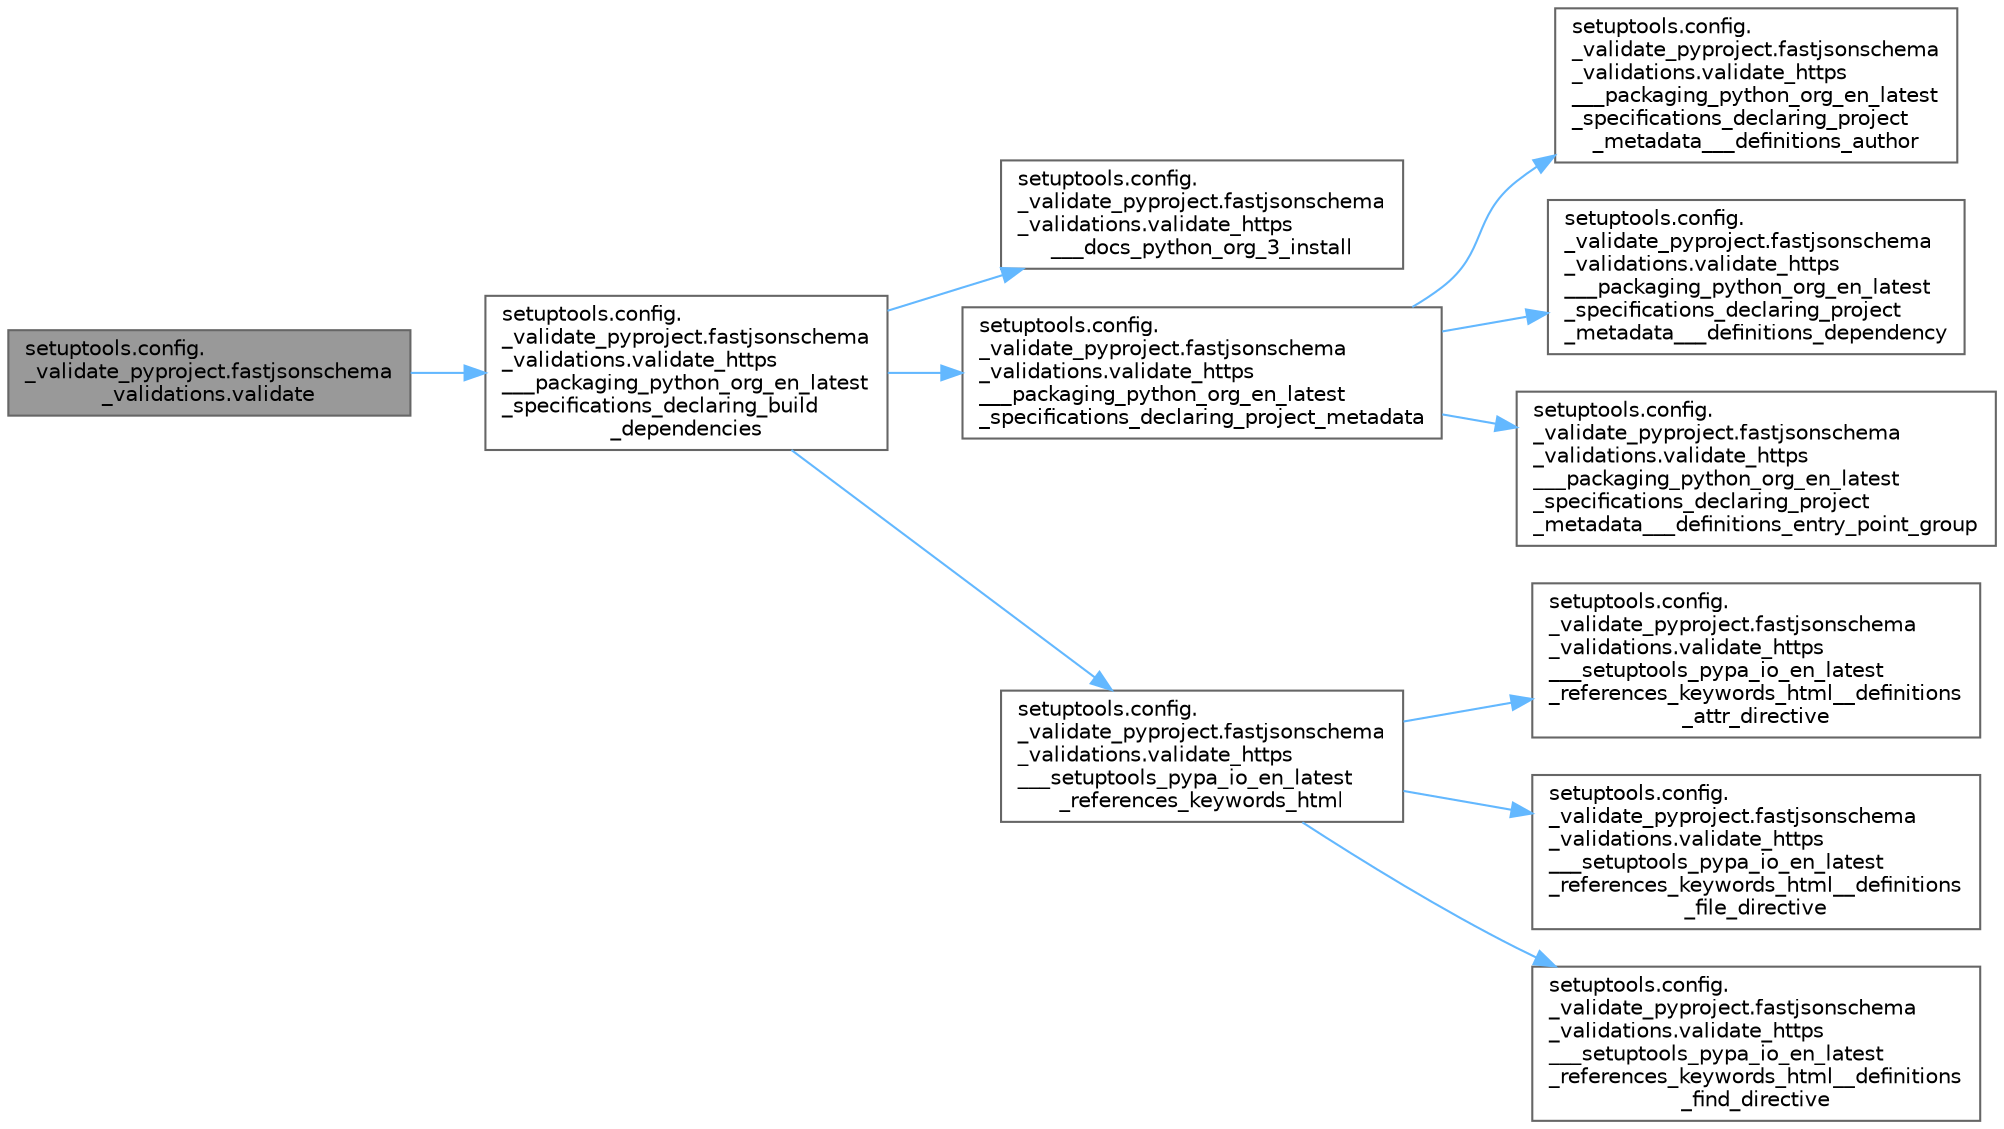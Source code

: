 digraph "setuptools.config._validate_pyproject.fastjsonschema_validations.validate"
{
 // LATEX_PDF_SIZE
  bgcolor="transparent";
  edge [fontname=Helvetica,fontsize=10,labelfontname=Helvetica,labelfontsize=10];
  node [fontname=Helvetica,fontsize=10,shape=box,height=0.2,width=0.4];
  rankdir="LR";
  Node1 [id="Node000001",label="setuptools.config.\l_validate_pyproject.fastjsonschema\l_validations.validate",height=0.2,width=0.4,color="gray40", fillcolor="grey60", style="filled", fontcolor="black",tooltip=" "];
  Node1 -> Node2 [id="edge1_Node000001_Node000002",color="steelblue1",style="solid",tooltip=" "];
  Node2 [id="Node000002",label="setuptools.config.\l_validate_pyproject.fastjsonschema\l_validations.validate_https\l___packaging_python_org_en_latest\l_specifications_declaring_build\l_dependencies",height=0.2,width=0.4,color="grey40", fillcolor="white", style="filled",URL="$namespacesetuptools_1_1config_1_1__validate__pyproject_1_1fastjsonschema__validations.html#ab8ff64944321876021376f4b130ea34c",tooltip=" "];
  Node2 -> Node3 [id="edge2_Node000002_Node000003",color="steelblue1",style="solid",tooltip=" "];
  Node3 [id="Node000003",label="setuptools.config.\l_validate_pyproject.fastjsonschema\l_validations.validate_https\l___docs_python_org_3_install",height=0.2,width=0.4,color="grey40", fillcolor="white", style="filled",URL="$namespacesetuptools_1_1config_1_1__validate__pyproject_1_1fastjsonschema__validations.html#a47d29127cfd68645324a4e3fcd9bfbc3",tooltip=" "];
  Node2 -> Node4 [id="edge3_Node000002_Node000004",color="steelblue1",style="solid",tooltip=" "];
  Node4 [id="Node000004",label="setuptools.config.\l_validate_pyproject.fastjsonschema\l_validations.validate_https\l___packaging_python_org_en_latest\l_specifications_declaring_project_metadata",height=0.2,width=0.4,color="grey40", fillcolor="white", style="filled",URL="$namespacesetuptools_1_1config_1_1__validate__pyproject_1_1fastjsonschema__validations.html#a01bd0e4665ae55ee8fe1d513c0e0e72e",tooltip=" "];
  Node4 -> Node5 [id="edge4_Node000004_Node000005",color="steelblue1",style="solid",tooltip=" "];
  Node5 [id="Node000005",label="setuptools.config.\l_validate_pyproject.fastjsonschema\l_validations.validate_https\l___packaging_python_org_en_latest\l_specifications_declaring_project\l_metadata___definitions_author",height=0.2,width=0.4,color="grey40", fillcolor="white", style="filled",URL="$namespacesetuptools_1_1config_1_1__validate__pyproject_1_1fastjsonschema__validations.html#a85d708aa368b3b398a19a0ae9833b5f2",tooltip=" "];
  Node4 -> Node6 [id="edge5_Node000004_Node000006",color="steelblue1",style="solid",tooltip=" "];
  Node6 [id="Node000006",label="setuptools.config.\l_validate_pyproject.fastjsonschema\l_validations.validate_https\l___packaging_python_org_en_latest\l_specifications_declaring_project\l_metadata___definitions_dependency",height=0.2,width=0.4,color="grey40", fillcolor="white", style="filled",URL="$namespacesetuptools_1_1config_1_1__validate__pyproject_1_1fastjsonschema__validations.html#ac0f671600ed334168cf84b0dd696f8c6",tooltip=" "];
  Node4 -> Node7 [id="edge6_Node000004_Node000007",color="steelblue1",style="solid",tooltip=" "];
  Node7 [id="Node000007",label="setuptools.config.\l_validate_pyproject.fastjsonschema\l_validations.validate_https\l___packaging_python_org_en_latest\l_specifications_declaring_project\l_metadata___definitions_entry_point_group",height=0.2,width=0.4,color="grey40", fillcolor="white", style="filled",URL="$namespacesetuptools_1_1config_1_1__validate__pyproject_1_1fastjsonschema__validations.html#afeea42718c41a39cf239fea44e8dfff3",tooltip=" "];
  Node2 -> Node8 [id="edge7_Node000002_Node000008",color="steelblue1",style="solid",tooltip=" "];
  Node8 [id="Node000008",label="setuptools.config.\l_validate_pyproject.fastjsonschema\l_validations.validate_https\l___setuptools_pypa_io_en_latest\l_references_keywords_html",height=0.2,width=0.4,color="grey40", fillcolor="white", style="filled",URL="$namespacesetuptools_1_1config_1_1__validate__pyproject_1_1fastjsonschema__validations.html#aa8e22e7eb720c52813acda1931dd612e",tooltip=" "];
  Node8 -> Node9 [id="edge8_Node000008_Node000009",color="steelblue1",style="solid",tooltip=" "];
  Node9 [id="Node000009",label="setuptools.config.\l_validate_pyproject.fastjsonschema\l_validations.validate_https\l___setuptools_pypa_io_en_latest\l_references_keywords_html__definitions\l_attr_directive",height=0.2,width=0.4,color="grey40", fillcolor="white", style="filled",URL="$namespacesetuptools_1_1config_1_1__validate__pyproject_1_1fastjsonschema__validations.html#a9f4d24063fae792edae548e6b80872e5",tooltip=" "];
  Node8 -> Node10 [id="edge9_Node000008_Node000010",color="steelblue1",style="solid",tooltip=" "];
  Node10 [id="Node000010",label="setuptools.config.\l_validate_pyproject.fastjsonschema\l_validations.validate_https\l___setuptools_pypa_io_en_latest\l_references_keywords_html__definitions\l_file_directive",height=0.2,width=0.4,color="grey40", fillcolor="white", style="filled",URL="$namespacesetuptools_1_1config_1_1__validate__pyproject_1_1fastjsonschema__validations.html#a5b745879b3cd5816a92b3d47bb17f4b4",tooltip=" "];
  Node8 -> Node11 [id="edge10_Node000008_Node000011",color="steelblue1",style="solid",tooltip=" "];
  Node11 [id="Node000011",label="setuptools.config.\l_validate_pyproject.fastjsonschema\l_validations.validate_https\l___setuptools_pypa_io_en_latest\l_references_keywords_html__definitions\l_find_directive",height=0.2,width=0.4,color="grey40", fillcolor="white", style="filled",URL="$namespacesetuptools_1_1config_1_1__validate__pyproject_1_1fastjsonschema__validations.html#a803c4207937fb338c77e7df6264944a1",tooltip=" "];
}
